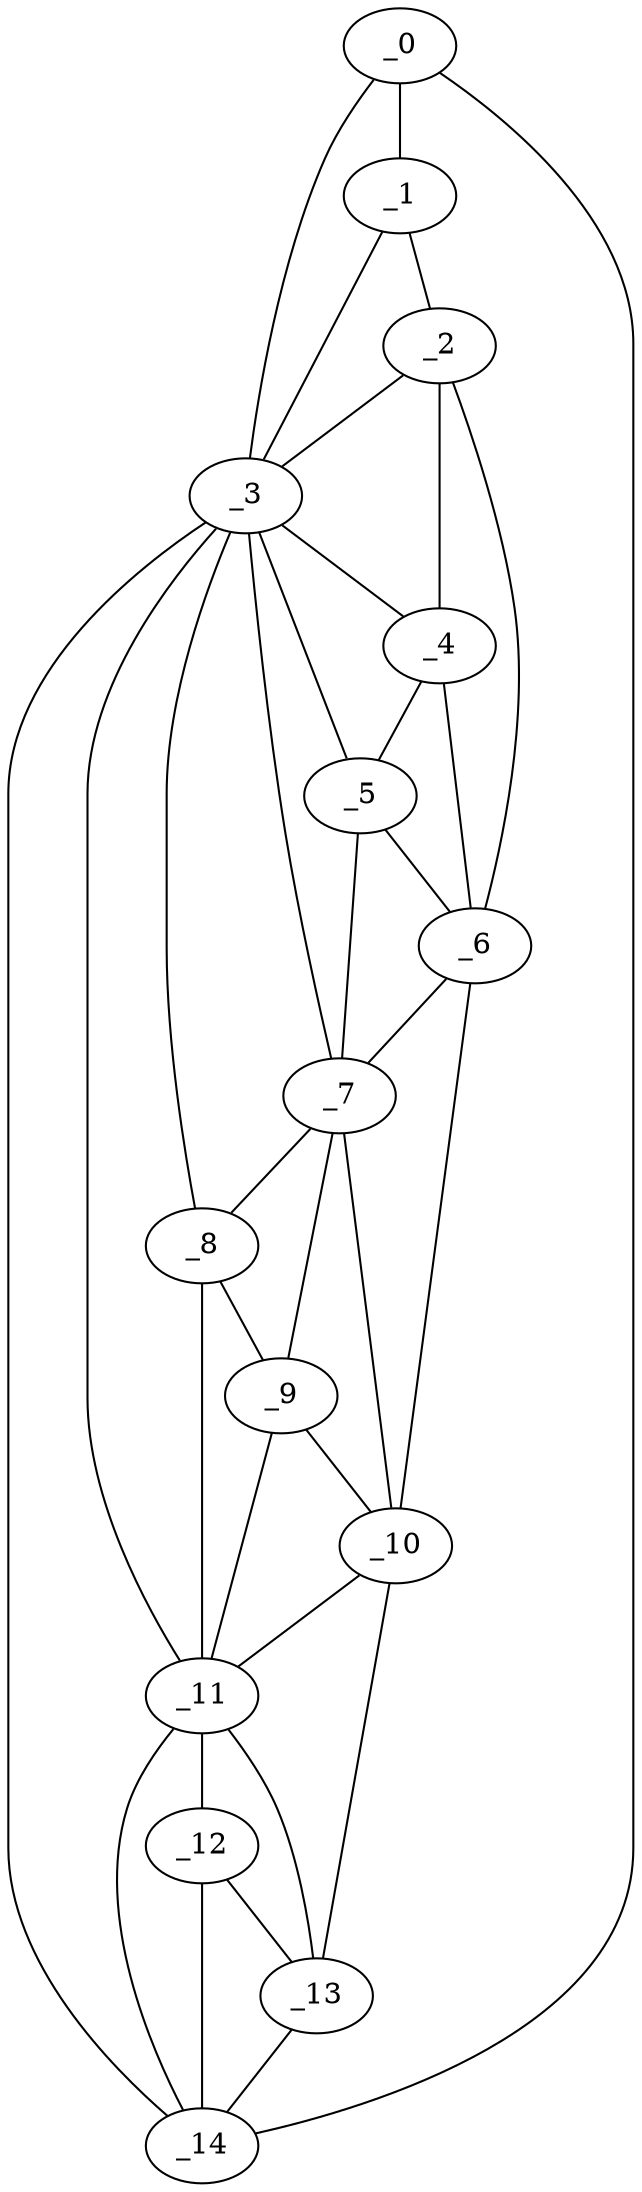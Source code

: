 graph "obj85__230.gxl" {
	_0	 [x=4,
		y=78];
	_1	 [x=5,
		y=70];
	_0 -- _1	 [valence=1];
	_3	 [x=53,
		y=59];
	_0 -- _3	 [valence=2];
	_14	 [x=125,
		y=94];
	_0 -- _14	 [valence=1];
	_2	 [x=38,
		y=30];
	_1 -- _2	 [valence=1];
	_1 -- _3	 [valence=2];
	_2 -- _3	 [valence=2];
	_4	 [x=54,
		y=50];
	_2 -- _4	 [valence=1];
	_6	 [x=67,
		y=21];
	_2 -- _6	 [valence=1];
	_3 -- _4	 [valence=2];
	_5	 [x=64,
		y=51];
	_3 -- _5	 [valence=2];
	_7	 [x=78,
		y=52];
	_3 -- _7	 [valence=1];
	_8	 [x=88,
		y=58];
	_3 -- _8	 [valence=2];
	_11	 [x=101,
		y=64];
	_3 -- _11	 [valence=2];
	_3 -- _14	 [valence=2];
	_4 -- _5	 [valence=2];
	_4 -- _6	 [valence=1];
	_5 -- _6	 [valence=2];
	_5 -- _7	 [valence=2];
	_6 -- _7	 [valence=1];
	_10	 [x=92,
		y=35];
	_6 -- _10	 [valence=1];
	_7 -- _8	 [valence=2];
	_9	 [x=90,
		y=45];
	_7 -- _9	 [valence=2];
	_7 -- _10	 [valence=2];
	_8 -- _9	 [valence=2];
	_8 -- _11	 [valence=2];
	_9 -- _10	 [valence=2];
	_9 -- _11	 [valence=2];
	_10 -- _11	 [valence=2];
	_13	 [x=125,
		y=78];
	_10 -- _13	 [valence=1];
	_12	 [x=124,
		y=89];
	_11 -- _12	 [valence=2];
	_11 -- _13	 [valence=2];
	_11 -- _14	 [valence=1];
	_12 -- _13	 [valence=1];
	_12 -- _14	 [valence=2];
	_13 -- _14	 [valence=1];
}
